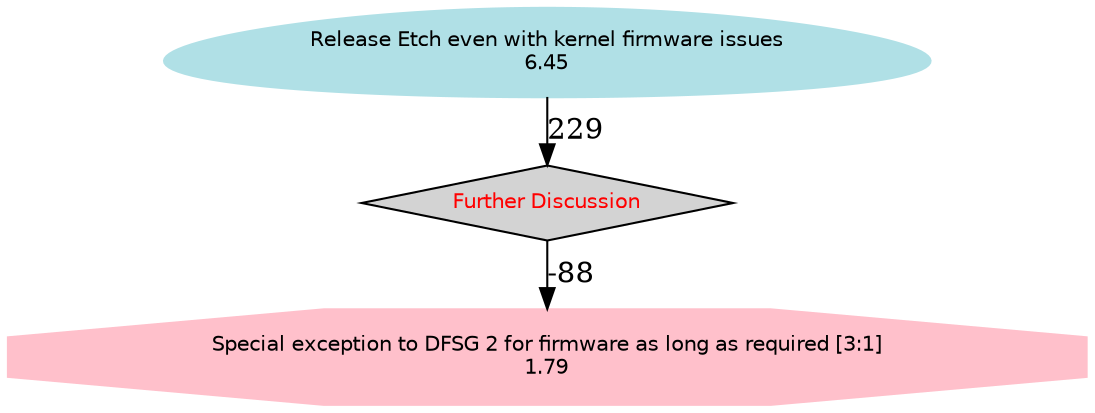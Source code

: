 digraph Results {
  ranksep=0.25;
 "Release Etch even with kernel firmware issues\n6.45" [ style="filled" , color="powderblue", shape=egg, fontcolor="Navy Blue", fontname="Helvetica", fontsize=10  ];
 "Release Etch even with kernel firmware issues\n6.45" -> "Further Discussion" [ label="229" ];
 "Special exception to DFSG 2 for firmware as long as required [3:1]\n1.79" [ style="filled" , color="pink", shape=octagon, fontname="Helvetica", fontsize=10  ];
 "Further Discussion" -> "Special exception to DFSG 2 for firmware as long as required [3:1]\n1.79" [ label="-88" ];
 "Further Discussion" [ style="filled" , shape=diamond, fontcolor="Red", fontname="Helvetica", fontsize=10  ];
}
